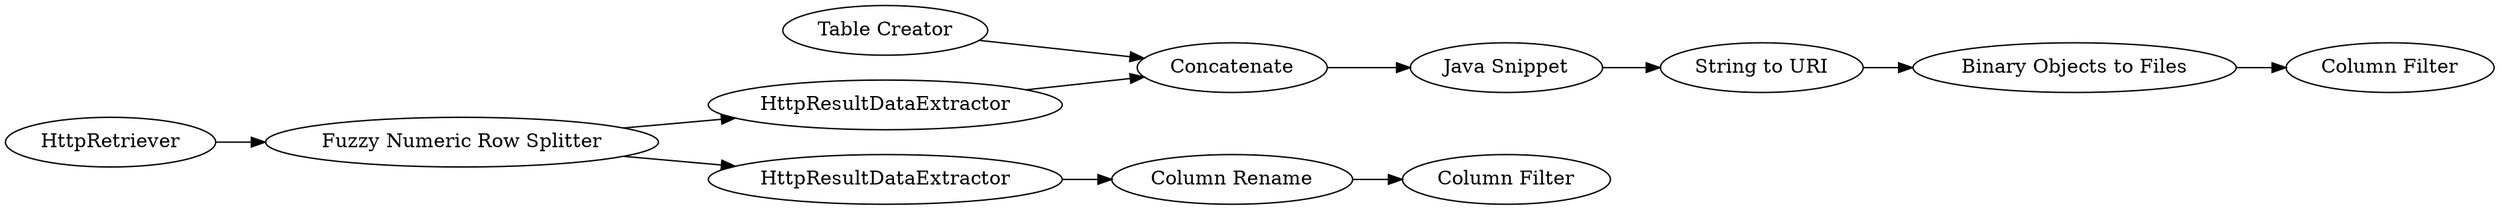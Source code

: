 digraph {
	35 -> 34
	24 -> 27
	34 -> 25
	39 -> 23
	23 -> 34
	39 -> 38
	25 -> 26
	20 -> 39
	40 -> 41
	38 -> 40
	26 -> 24
	24 [label="Binary Objects to Files"]
	27 [label="Column Filter"]
	20 [label=HttpRetriever]
	35 [label="Table Creator"]
	34 [label=Concatenate]
	41 [label="Column Filter"]
	23 [label=HttpResultDataExtractor]
	26 [label="String to URI"]
	40 [label="Column Rename"]
	25 [label="Java Snippet"]
	39 [label="Fuzzy Numeric Row Splitter"]
	38 [label=HttpResultDataExtractor]
	rankdir=LR
}
